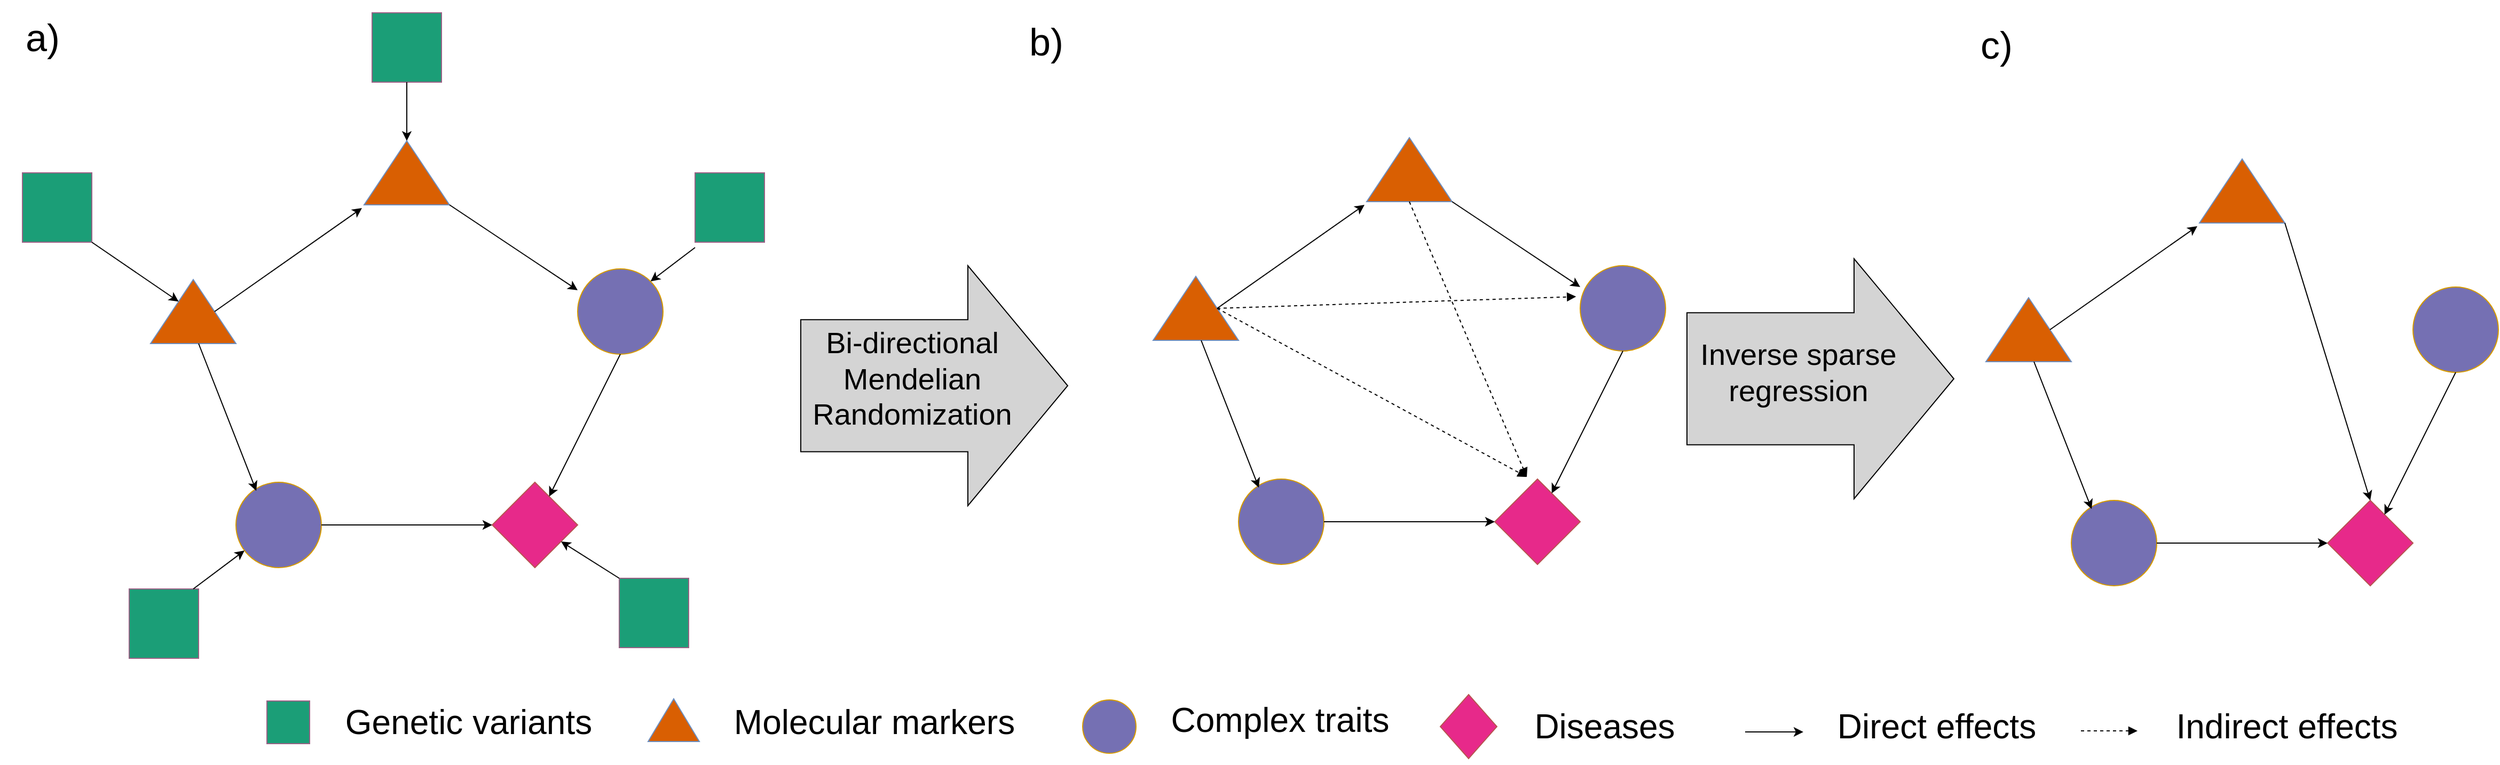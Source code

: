 <mxfile version="13.1.1" type="device"><diagram id="JxbbZEUd9Mj3hAwtsg1c" name="Page-1"><mxGraphModel dx="2438" dy="1300" grid="1" gridSize="10" guides="1" tooltips="1" connect="1" arrows="1" fold="1" page="1" pageScale="1" pageWidth="3000" pageHeight="800" math="0" shadow="0"><root><mxCell id="0"/><mxCell id="1" parent="0"/><mxCell id="K89rpdibR_6y2P7KRrQJ-6" value="" style="ellipse;whiteSpace=wrap;html=1;aspect=fixed;fillColor=#7570B3;strokeColor=#d79b00;gradientColor=none;" vertex="1" parent="1"><mxGeometry x="601" y="312" width="80" height="80" as="geometry"/></mxCell><mxCell id="K89rpdibR_6y2P7KRrQJ-7" value="" style="rhombus;whiteSpace=wrap;html=1;fillColor=#E7298A;strokeColor=#b85450;gradientColor=none;" vertex="1" parent="1"><mxGeometry x="521" y="512" width="80" height="80" as="geometry"/></mxCell><mxCell id="K89rpdibR_6y2P7KRrQJ-8" value="" style="triangle;whiteSpace=wrap;html=1;rotation=-90;fillColor=#D95F02;strokeColor=#6c8ebf;gradientColor=none;" vertex="1" parent="1"><mxGeometry x="411" y="182" width="60" height="80" as="geometry"/></mxCell><mxCell id="K89rpdibR_6y2P7KRrQJ-9" value="" style="triangle;whiteSpace=wrap;html=1;rotation=-90;fillColor=#D95F02;strokeColor=#6c8ebf;gradientColor=none;" vertex="1" parent="1"><mxGeometry x="211" y="312" width="60" height="80" as="geometry"/></mxCell><mxCell id="K89rpdibR_6y2P7KRrQJ-10" value="" style="ellipse;whiteSpace=wrap;html=1;aspect=fixed;fillColor=#7570B3;strokeColor=#d79b00;gradientColor=none;" vertex="1" parent="1"><mxGeometry x="281" y="512" width="80" height="80" as="geometry"/></mxCell><mxCell id="K89rpdibR_6y2P7KRrQJ-11" value="" style="whiteSpace=wrap;html=1;aspect=fixed;fillColor=#1B9E77;strokeColor=#996185;gradientColor=none;" vertex="1" parent="1"><mxGeometry x="81" y="222" width="65" height="65" as="geometry"/></mxCell><mxCell id="K89rpdibR_6y2P7KRrQJ-13" value="" style="whiteSpace=wrap;html=1;aspect=fixed;fillColor=#1B9E77;strokeColor=#996185;gradientColor=none;" vertex="1" parent="1"><mxGeometry x="408.5" y="72" width="65" height="65" as="geometry"/></mxCell><mxCell id="K89rpdibR_6y2P7KRrQJ-14" value="" style="whiteSpace=wrap;html=1;aspect=fixed;fillColor=#1B9E77;strokeColor=#996185;gradientColor=none;" vertex="1" parent="1"><mxGeometry x="181" y="612" width="65" height="65" as="geometry"/></mxCell><mxCell id="K89rpdibR_6y2P7KRrQJ-15" value="" style="whiteSpace=wrap;html=1;aspect=fixed;fillColor=#1B9E77;strokeColor=#996185;gradientColor=none;" vertex="1" parent="1"><mxGeometry x="640" y="602" width="65" height="65" as="geometry"/></mxCell><mxCell id="K89rpdibR_6y2P7KRrQJ-16" value="" style="whiteSpace=wrap;html=1;aspect=fixed;fillColor=#1B9E77;strokeColor=#996185;gradientColor=none;" vertex="1" parent="1"><mxGeometry x="711" y="222" width="65" height="65" as="geometry"/></mxCell><mxCell id="K89rpdibR_6y2P7KRrQJ-17" value="" style="endArrow=classic;html=1;" edge="1" parent="1" target="K89rpdibR_6y2P7KRrQJ-9"><mxGeometry width="50" height="50" relative="1" as="geometry"><mxPoint x="146" y="287" as="sourcePoint"/><mxPoint x="196" y="237" as="targetPoint"/></mxGeometry></mxCell><mxCell id="K89rpdibR_6y2P7KRrQJ-18" value="" style="endArrow=classic;html=1;" edge="1" parent="1" target="K89rpdibR_6y2P7KRrQJ-10"><mxGeometry width="50" height="50" relative="1" as="geometry"><mxPoint x="241" y="612" as="sourcePoint"/><mxPoint x="322.265" y="667.602" as="targetPoint"/></mxGeometry></mxCell><mxCell id="K89rpdibR_6y2P7KRrQJ-19" value="" style="endArrow=classic;html=1;" edge="1" parent="1" target="K89rpdibR_6y2P7KRrQJ-8"><mxGeometry width="50" height="50" relative="1" as="geometry"><mxPoint x="441" y="137" as="sourcePoint"/><mxPoint x="536" y="222" as="targetPoint"/></mxGeometry></mxCell><mxCell id="K89rpdibR_6y2P7KRrQJ-20" value="" style="endArrow=classic;html=1;entryX=1;entryY=0;entryDx=0;entryDy=0;" edge="1" parent="1" target="K89rpdibR_6y2P7KRrQJ-6"><mxGeometry width="50" height="50" relative="1" as="geometry"><mxPoint x="711" y="292" as="sourcePoint"/><mxPoint x="792.265" y="347.602" as="targetPoint"/></mxGeometry></mxCell><mxCell id="K89rpdibR_6y2P7KRrQJ-21" value="" style="endArrow=classic;html=1;exitX=0;exitY=0;exitDx=0;exitDy=0;" edge="1" parent="1" source="K89rpdibR_6y2P7KRrQJ-15" target="K89rpdibR_6y2P7KRrQJ-7"><mxGeometry width="50" height="50" relative="1" as="geometry"><mxPoint x="621" y="602" as="sourcePoint"/><mxPoint x="702.265" y="657.602" as="targetPoint"/></mxGeometry></mxCell><mxCell id="K89rpdibR_6y2P7KRrQJ-22" value="" style="endArrow=classic;html=1;entryX=-0.05;entryY=-0.025;entryDx=0;entryDy=0;entryPerimeter=0;" edge="1" parent="1" target="K89rpdibR_6y2P7KRrQJ-8"><mxGeometry width="50" height="50" relative="1" as="geometry"><mxPoint x="261" y="352" as="sourcePoint"/><mxPoint x="311" y="302" as="targetPoint"/></mxGeometry></mxCell><mxCell id="K89rpdibR_6y2P7KRrQJ-23" value="" style="endArrow=classic;html=1;entryX=0.238;entryY=0.1;entryDx=0;entryDy=0;entryPerimeter=0;" edge="1" parent="1" target="K89rpdibR_6y2P7KRrQJ-10"><mxGeometry width="50" height="50" relative="1" as="geometry"><mxPoint x="246" y="382" as="sourcePoint"/><mxPoint x="327.265" y="437.602" as="targetPoint"/></mxGeometry></mxCell><mxCell id="K89rpdibR_6y2P7KRrQJ-24" value="" style="endArrow=classic;html=1;entryX=0;entryY=0.5;entryDx=0;entryDy=0;exitX=1;exitY=0.5;exitDx=0;exitDy=0;" edge="1" parent="1" source="K89rpdibR_6y2P7KRrQJ-10" target="K89rpdibR_6y2P7KRrQJ-7"><mxGeometry width="50" height="50" relative="1" as="geometry"><mxPoint x="361" y="556.4" as="sourcePoint"/><mxPoint x="442.265" y="612.002" as="targetPoint"/></mxGeometry></mxCell><mxCell id="K89rpdibR_6y2P7KRrQJ-25" value="" style="endArrow=classic;html=1;" edge="1" parent="1" target="K89rpdibR_6y2P7KRrQJ-7"><mxGeometry width="50" height="50" relative="1" as="geometry"><mxPoint x="641" y="392" as="sourcePoint"/><mxPoint x="722.265" y="447.602" as="targetPoint"/></mxGeometry></mxCell><mxCell id="K89rpdibR_6y2P7KRrQJ-26" value="" style="endArrow=classic;html=1;entryX=0;entryY=0.25;entryDx=0;entryDy=0;entryPerimeter=0;" edge="1" parent="1" target="K89rpdibR_6y2P7KRrQJ-6"><mxGeometry width="50" height="50" relative="1" as="geometry"><mxPoint x="481" y="252" as="sourcePoint"/><mxPoint x="562.265" y="307.602" as="targetPoint"/></mxGeometry></mxCell><mxCell id="K89rpdibR_6y2P7KRrQJ-47" value="" style="ellipse;whiteSpace=wrap;html=1;aspect=fixed;fillColor=#7570B3;strokeColor=#d79b00;gradientColor=none;" vertex="1" parent="1"><mxGeometry x="1540" y="309" width="80" height="80" as="geometry"/></mxCell><mxCell id="K89rpdibR_6y2P7KRrQJ-48" value="" style="rhombus;whiteSpace=wrap;html=1;fillColor=#E7298A;strokeColor=#b85450;gradientColor=none;" vertex="1" parent="1"><mxGeometry x="1460" y="509" width="80" height="80" as="geometry"/></mxCell><mxCell id="K89rpdibR_6y2P7KRrQJ-49" value="" style="triangle;whiteSpace=wrap;html=1;rotation=-90;fillColor=#D95F02;strokeColor=#6c8ebf;gradientColor=none;" vertex="1" parent="1"><mxGeometry x="1350" y="179" width="60" height="80" as="geometry"/></mxCell><mxCell id="K89rpdibR_6y2P7KRrQJ-50" value="" style="triangle;whiteSpace=wrap;html=1;rotation=-90;fillColor=#D95F02;strokeColor=#6c8ebf;gradientColor=none;" vertex="1" parent="1"><mxGeometry x="1150" y="309" width="60" height="80" as="geometry"/></mxCell><mxCell id="K89rpdibR_6y2P7KRrQJ-51" value="" style="ellipse;whiteSpace=wrap;html=1;aspect=fixed;fillColor=#7570B3;strokeColor=#d79b00;gradientColor=none;" vertex="1" parent="1"><mxGeometry x="1220" y="509" width="80" height="80" as="geometry"/></mxCell><mxCell id="K89rpdibR_6y2P7KRrQJ-62" value="" style="endArrow=classic;html=1;entryX=-0.05;entryY=-0.025;entryDx=0;entryDy=0;entryPerimeter=0;" edge="1" parent="1" target="K89rpdibR_6y2P7KRrQJ-49"><mxGeometry width="50" height="50" relative="1" as="geometry"><mxPoint x="1200" y="349" as="sourcePoint"/><mxPoint x="1250" y="299" as="targetPoint"/></mxGeometry></mxCell><mxCell id="K89rpdibR_6y2P7KRrQJ-63" value="" style="endArrow=classic;html=1;entryX=0.238;entryY=0.1;entryDx=0;entryDy=0;entryPerimeter=0;" edge="1" parent="1" target="K89rpdibR_6y2P7KRrQJ-51"><mxGeometry width="50" height="50" relative="1" as="geometry"><mxPoint x="1185" y="379" as="sourcePoint"/><mxPoint x="1266.265" y="434.602" as="targetPoint"/></mxGeometry></mxCell><mxCell id="K89rpdibR_6y2P7KRrQJ-64" value="" style="endArrow=classic;html=1;entryX=0;entryY=0.5;entryDx=0;entryDy=0;exitX=1;exitY=0.5;exitDx=0;exitDy=0;" edge="1" parent="1" source="K89rpdibR_6y2P7KRrQJ-51" target="K89rpdibR_6y2P7KRrQJ-48"><mxGeometry width="50" height="50" relative="1" as="geometry"><mxPoint x="1300" y="553.4" as="sourcePoint"/><mxPoint x="1381.265" y="609.002" as="targetPoint"/></mxGeometry></mxCell><mxCell id="K89rpdibR_6y2P7KRrQJ-65" value="" style="endArrow=classic;html=1;" edge="1" parent="1" target="K89rpdibR_6y2P7KRrQJ-48"><mxGeometry width="50" height="50" relative="1" as="geometry"><mxPoint x="1580" y="389" as="sourcePoint"/><mxPoint x="1661.265" y="444.602" as="targetPoint"/></mxGeometry></mxCell><mxCell id="K89rpdibR_6y2P7KRrQJ-66" value="" style="endArrow=classic;html=1;entryX=0;entryY=0.25;entryDx=0;entryDy=0;entryPerimeter=0;" edge="1" parent="1" target="K89rpdibR_6y2P7KRrQJ-47"><mxGeometry width="50" height="50" relative="1" as="geometry"><mxPoint x="1420" y="249" as="sourcePoint"/><mxPoint x="1501.265" y="304.602" as="targetPoint"/></mxGeometry></mxCell><mxCell id="K89rpdibR_6y2P7KRrQJ-68" value="" style="endArrow=block;dashed=1;html=1;exitX=0.5;exitY=1;exitDx=0;exitDy=0;entryX=-0.048;entryY=0.363;entryDx=0;entryDy=0;entryPerimeter=0;endFill=1;" edge="1" parent="1" source="K89rpdibR_6y2P7KRrQJ-50" target="K89rpdibR_6y2P7KRrQJ-47"><mxGeometry width="50" height="50" relative="1" as="geometry"><mxPoint x="1240" y="367" as="sourcePoint"/><mxPoint x="1290" y="317" as="targetPoint"/></mxGeometry></mxCell><mxCell id="K89rpdibR_6y2P7KRrQJ-70" value="" style="endArrow=block;dashed=1;html=1;exitX=0.5;exitY=1;exitDx=0;exitDy=0;endFill=1;" edge="1" parent="1" source="K89rpdibR_6y2P7KRrQJ-50"><mxGeometry width="50" height="50" relative="1" as="geometry"><mxPoint x="1220" y="407.96" as="sourcePoint"/><mxPoint x="1490" y="507" as="targetPoint"/></mxGeometry></mxCell><mxCell id="K89rpdibR_6y2P7KRrQJ-71" value="" style="endArrow=block;dashed=1;html=1;exitX=0;exitY=0.5;exitDx=0;exitDy=0;endFill=1;" edge="1" parent="1" source="K89rpdibR_6y2P7KRrQJ-49"><mxGeometry width="50" height="50" relative="1" as="geometry"><mxPoint x="1350" y="407.96" as="sourcePoint"/><mxPoint x="1490" y="507" as="targetPoint"/></mxGeometry></mxCell><mxCell id="K89rpdibR_6y2P7KRrQJ-80" value="" style="ellipse;whiteSpace=wrap;html=1;aspect=fixed;fillColor=#7570B3;strokeColor=#d79b00;gradientColor=none;" vertex="1" parent="1"><mxGeometry x="2320" y="329" width="80" height="80" as="geometry"/></mxCell><mxCell id="K89rpdibR_6y2P7KRrQJ-81" value="" style="rhombus;whiteSpace=wrap;html=1;fillColor=#E7298A;strokeColor=#b85450;gradientColor=none;" vertex="1" parent="1"><mxGeometry x="2240" y="529" width="80" height="80" as="geometry"/></mxCell><mxCell id="K89rpdibR_6y2P7KRrQJ-82" value="" style="triangle;whiteSpace=wrap;html=1;rotation=-90;fillColor=#D95F02;strokeColor=#6c8ebf;gradientColor=none;" vertex="1" parent="1"><mxGeometry x="2130" y="199" width="60" height="80" as="geometry"/></mxCell><mxCell id="K89rpdibR_6y2P7KRrQJ-83" value="" style="triangle;whiteSpace=wrap;html=1;rotation=-90;fillColor=#D95F02;strokeColor=#6c8ebf;gradientColor=none;" vertex="1" parent="1"><mxGeometry x="1930" y="329" width="60" height="80" as="geometry"/></mxCell><mxCell id="K89rpdibR_6y2P7KRrQJ-84" value="" style="ellipse;whiteSpace=wrap;html=1;aspect=fixed;fillColor=#7570B3;strokeColor=#d79b00;gradientColor=none;" vertex="1" parent="1"><mxGeometry x="2000" y="529" width="80" height="80" as="geometry"/></mxCell><mxCell id="K89rpdibR_6y2P7KRrQJ-85" value="" style="endArrow=classic;html=1;entryX=-0.05;entryY=-0.025;entryDx=0;entryDy=0;entryPerimeter=0;" edge="1" parent="1" target="K89rpdibR_6y2P7KRrQJ-82"><mxGeometry width="50" height="50" relative="1" as="geometry"><mxPoint x="1980" y="369" as="sourcePoint"/><mxPoint x="2030" y="319" as="targetPoint"/></mxGeometry></mxCell><mxCell id="K89rpdibR_6y2P7KRrQJ-86" value="" style="endArrow=classic;html=1;entryX=0.238;entryY=0.1;entryDx=0;entryDy=0;entryPerimeter=0;" edge="1" parent="1" target="K89rpdibR_6y2P7KRrQJ-84"><mxGeometry width="50" height="50" relative="1" as="geometry"><mxPoint x="1965" y="399" as="sourcePoint"/><mxPoint x="2046.265" y="454.602" as="targetPoint"/></mxGeometry></mxCell><mxCell id="K89rpdibR_6y2P7KRrQJ-87" value="" style="endArrow=classic;html=1;entryX=0;entryY=0.5;entryDx=0;entryDy=0;exitX=1;exitY=0.5;exitDx=0;exitDy=0;" edge="1" parent="1" source="K89rpdibR_6y2P7KRrQJ-84" target="K89rpdibR_6y2P7KRrQJ-81"><mxGeometry width="50" height="50" relative="1" as="geometry"><mxPoint x="2080" y="573.4" as="sourcePoint"/><mxPoint x="2161.265" y="629.002" as="targetPoint"/></mxGeometry></mxCell><mxCell id="K89rpdibR_6y2P7KRrQJ-88" value="" style="endArrow=classic;html=1;" edge="1" parent="1" target="K89rpdibR_6y2P7KRrQJ-81"><mxGeometry width="50" height="50" relative="1" as="geometry"><mxPoint x="2360" y="409" as="sourcePoint"/><mxPoint x="2441.265" y="464.602" as="targetPoint"/></mxGeometry></mxCell><mxCell id="K89rpdibR_6y2P7KRrQJ-89" value="" style="endArrow=classic;html=1;entryX=0.5;entryY=0;entryDx=0;entryDy=0;" edge="1" parent="1" target="K89rpdibR_6y2P7KRrQJ-81"><mxGeometry width="50" height="50" relative="1" as="geometry"><mxPoint x="2200" y="269" as="sourcePoint"/><mxPoint x="2281.265" y="324.602" as="targetPoint"/></mxGeometry></mxCell><mxCell id="K89rpdibR_6y2P7KRrQJ-90" value="&lt;font style=&quot;font-size: 36px&quot;&gt;a)&lt;/font&gt;" style="text;html=1;strokeColor=none;fillColor=none;align=center;verticalAlign=middle;whiteSpace=wrap;rounded=0;" vertex="1" parent="1"><mxGeometry x="60" y="60" width="80" height="70" as="geometry"/></mxCell><mxCell id="K89rpdibR_6y2P7KRrQJ-91" value="&lt;font style=&quot;font-size: 36px&quot;&gt;b)&lt;/font&gt;" style="text;html=1;strokeColor=none;fillColor=none;align=center;verticalAlign=middle;whiteSpace=wrap;rounded=0;" vertex="1" parent="1"><mxGeometry x="1000" y="64" width="80" height="70" as="geometry"/></mxCell><mxCell id="K89rpdibR_6y2P7KRrQJ-92" value="&lt;font style=&quot;font-size: 36px&quot;&gt;c)&lt;/font&gt;" style="text;html=1;strokeColor=none;fillColor=none;align=center;verticalAlign=middle;whiteSpace=wrap;rounded=0;" vertex="1" parent="1"><mxGeometry x="1890" y="67" width="80" height="70" as="geometry"/></mxCell><mxCell id="K89rpdibR_6y2P7KRrQJ-93" value="" style="whiteSpace=wrap;html=1;aspect=fixed;fillColor=#1B9E77;strokeColor=#996185;gradientColor=none;" vertex="1" parent="1"><mxGeometry x="310" y="717" width="40" height="40" as="geometry"/></mxCell><mxCell id="K89rpdibR_6y2P7KRrQJ-94" value="" style="triangle;whiteSpace=wrap;html=1;rotation=-90;fillColor=#D95F02;strokeColor=#6c8ebf;gradientColor=none;" vertex="1" parent="1"><mxGeometry x="671" y="711" width="40" height="48" as="geometry"/></mxCell><mxCell id="K89rpdibR_6y2P7KRrQJ-96" value="" style="rhombus;whiteSpace=wrap;html=1;fillColor=#E7298A;strokeColor=#b85450;gradientColor=none;" vertex="1" parent="1"><mxGeometry x="1409" y="711" width="53" height="60" as="geometry"/></mxCell><mxCell id="K89rpdibR_6y2P7KRrQJ-97" value="" style="endArrow=classic;html=1;" edge="1" parent="1"><mxGeometry width="50" height="50" relative="1" as="geometry"><mxPoint x="1694.5" y="746" as="sourcePoint"/><mxPoint x="1749" y="746" as="targetPoint"/></mxGeometry></mxCell><mxCell id="K89rpdibR_6y2P7KRrQJ-98" value="" style="endArrow=block;dashed=1;html=1;endFill=1;" edge="1" parent="1"><mxGeometry width="50" height="50" relative="1" as="geometry"><mxPoint x="2009" y="745" as="sourcePoint"/><mxPoint x="2062" y="745" as="targetPoint"/></mxGeometry></mxCell><mxCell id="K89rpdibR_6y2P7KRrQJ-99" value="&lt;font style=&quot;font-size: 32px&quot;&gt;Genetic variants&lt;br&gt;&lt;/font&gt;" style="text;html=1;strokeColor=none;fillColor=none;align=center;verticalAlign=middle;whiteSpace=wrap;rounded=0;" vertex="1" parent="1"><mxGeometry x="358.5" y="702" width="280" height="70" as="geometry"/></mxCell><mxCell id="K89rpdibR_6y2P7KRrQJ-101" value="&lt;font style=&quot;font-size: 32px&quot;&gt;Molecular markers&lt;br&gt;&lt;/font&gt;" style="text;html=1;strokeColor=none;fillColor=none;align=center;verticalAlign=middle;whiteSpace=wrap;rounded=0;" vertex="1" parent="1"><mxGeometry x="739" y="702" width="280" height="70" as="geometry"/></mxCell><mxCell id="K89rpdibR_6y2P7KRrQJ-103" value="&lt;font style=&quot;font-size: 32px&quot;&gt;Diseases&lt;/font&gt;" style="text;html=1;strokeColor=none;fillColor=none;align=center;verticalAlign=middle;whiteSpace=wrap;rounded=0;" vertex="1" parent="1"><mxGeometry x="1462" y="706" width="201.5" height="70" as="geometry"/></mxCell><mxCell id="K89rpdibR_6y2P7KRrQJ-104" value="&lt;font style=&quot;font-size: 32px&quot;&gt;Direct effects&lt;br&gt;&lt;/font&gt;" style="text;html=1;strokeColor=none;fillColor=none;align=center;verticalAlign=middle;whiteSpace=wrap;rounded=0;" vertex="1" parent="1"><mxGeometry x="1779" y="706" width="190" height="70" as="geometry"/></mxCell><mxCell id="K89rpdibR_6y2P7KRrQJ-107" value="&lt;font style=&quot;font-size: 32px&quot;&gt;Indirect effects&lt;br&gt;&lt;/font&gt;" style="text;html=1;strokeColor=none;fillColor=none;align=center;verticalAlign=middle;whiteSpace=wrap;rounded=0;" vertex="1" parent="1"><mxGeometry x="2092" y="706" width="220" height="70" as="geometry"/></mxCell><mxCell id="K89rpdibR_6y2P7KRrQJ-111" value="" style="ellipse;whiteSpace=wrap;html=1;aspect=fixed;fillColor=#7570B3;strokeColor=#d79b00;gradientColor=none;" vertex="1" parent="1"><mxGeometry x="1074" y="716" width="50" height="50" as="geometry"/></mxCell><mxCell id="K89rpdibR_6y2P7KRrQJ-112" value="&lt;font style=&quot;font-size: 32px&quot;&gt;Complex traits&lt;br&gt;&lt;/font&gt;" style="text;html=1;strokeColor=none;fillColor=none;align=center;verticalAlign=middle;whiteSpace=wrap;rounded=0;" vertex="1" parent="1"><mxGeometry x="1119" y="700" width="280" height="70" as="geometry"/></mxCell><mxCell id="K89rpdibR_6y2P7KRrQJ-115" value="" style="html=1;shadow=0;dashed=0;align=center;verticalAlign=middle;shape=mxgraph.arrows2.arrow;dy=0.45;dx=93.5;notch=0;fillColor=#D4D4D4;gradientColor=none;" vertex="1" parent="1"><mxGeometry x="810" y="309" width="250" height="225" as="geometry"/></mxCell><mxCell id="K89rpdibR_6y2P7KRrQJ-116" value="&lt;font style=&quot;font-size: 28px&quot;&gt;Bi-directional Mendelian Randomization&lt;/font&gt;" style="text;html=1;strokeColor=none;fillColor=none;align=center;verticalAlign=middle;whiteSpace=wrap;rounded=0;" vertex="1" parent="1"><mxGeometry x="819" y="360" width="191" height="110" as="geometry"/></mxCell><mxCell id="K89rpdibR_6y2P7KRrQJ-117" value="" style="html=1;shadow=0;dashed=0;align=center;verticalAlign=middle;shape=mxgraph.arrows2.arrow;dy=0.45;dx=93.5;notch=0;fillColor=#D4D4D4;gradientColor=none;" vertex="1" parent="1"><mxGeometry x="1640" y="302.5" width="250" height="225" as="geometry"/></mxCell><mxCell id="K89rpdibR_6y2P7KRrQJ-118" value="&lt;font style=&quot;font-size: 28px&quot;&gt;Inverse sparse regression&lt;br&gt;&lt;/font&gt;" style="text;html=1;strokeColor=none;fillColor=none;align=center;verticalAlign=middle;whiteSpace=wrap;rounded=0;" vertex="1" parent="1"><mxGeometry x="1649" y="353.5" width="191" height="110" as="geometry"/></mxCell></root></mxGraphModel></diagram></mxfile>